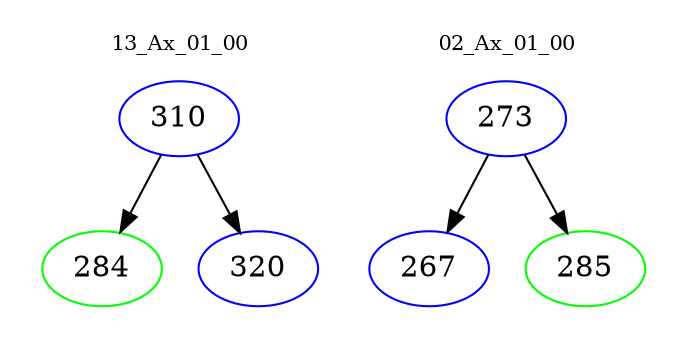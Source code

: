 digraph{
subgraph cluster_0 {
color = white
label = "13_Ax_01_00";
fontsize=10;
T0_310 [label="310", color="blue"]
T0_310 -> T0_284 [color="black"]
T0_284 [label="284", color="green"]
T0_310 -> T0_320 [color="black"]
T0_320 [label="320", color="blue"]
}
subgraph cluster_1 {
color = white
label = "02_Ax_01_00";
fontsize=10;
T1_273 [label="273", color="blue"]
T1_273 -> T1_267 [color="black"]
T1_267 [label="267", color="blue"]
T1_273 -> T1_285 [color="black"]
T1_285 [label="285", color="green"]
}
}
